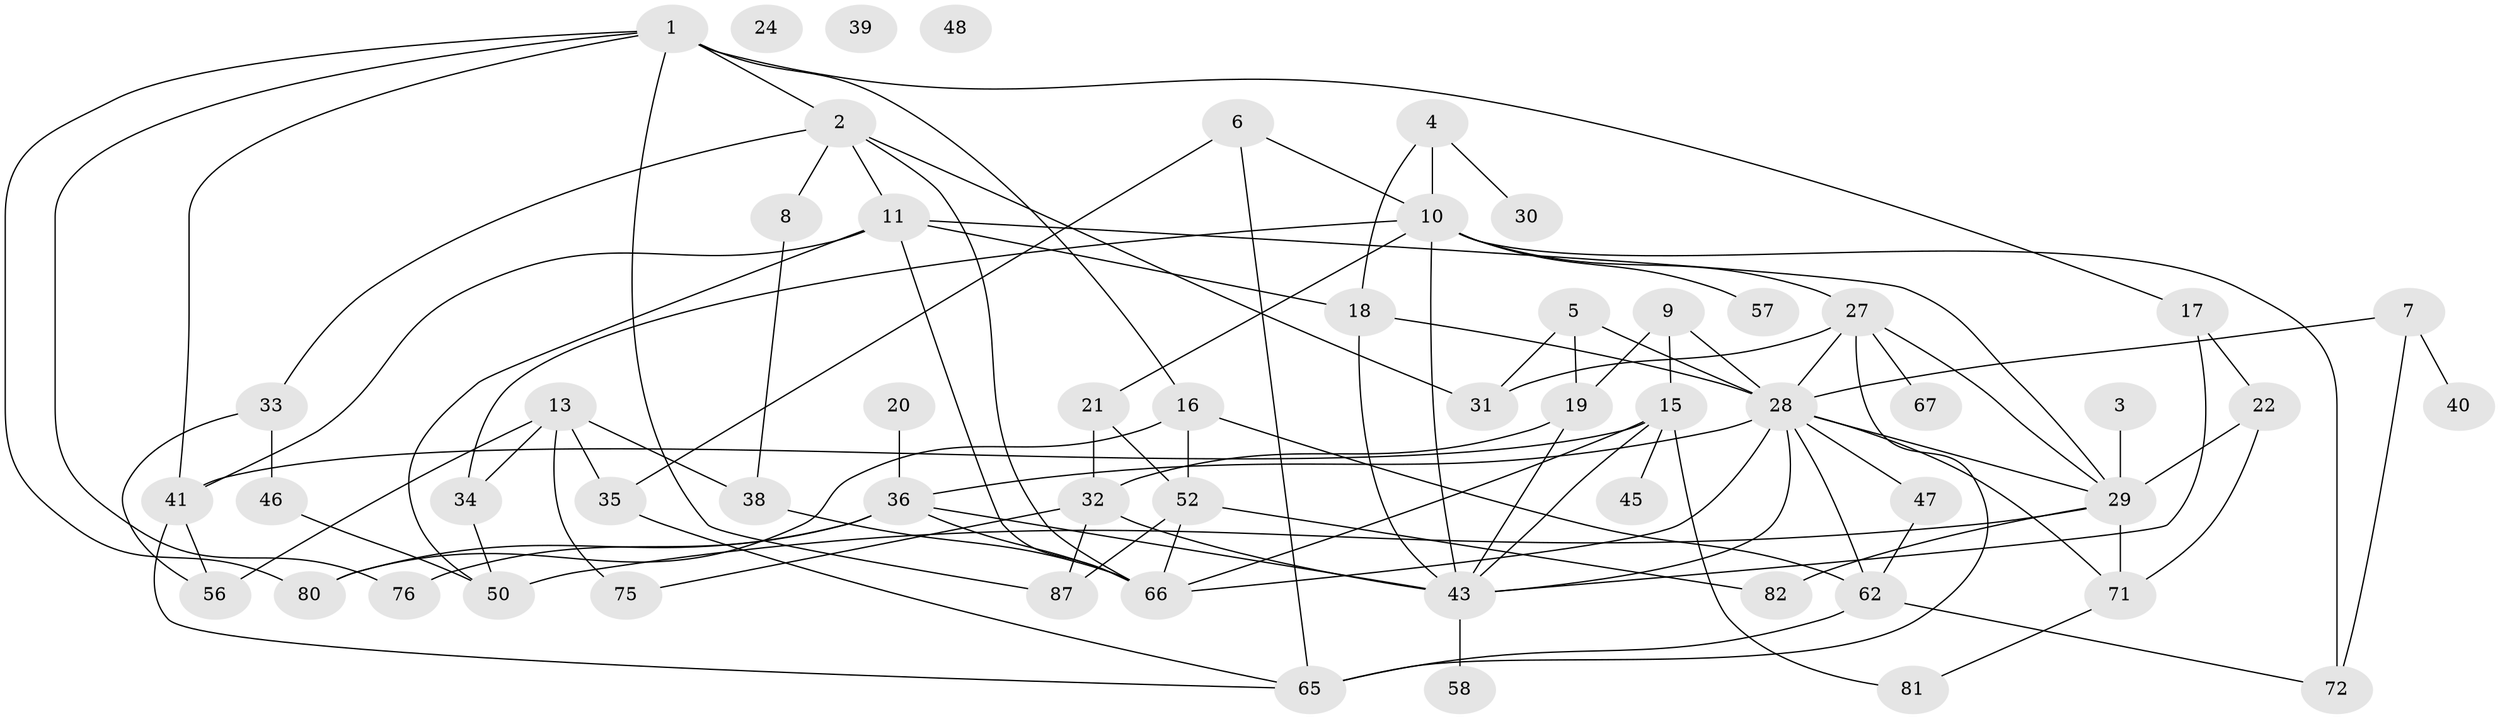 // original degree distribution, {5: 0.12087912087912088, 4: 0.15384615384615385, 1: 0.0989010989010989, 3: 0.27472527472527475, 2: 0.26373626373626374, 0: 0.03296703296703297, 7: 0.03296703296703297, 6: 0.02197802197802198}
// Generated by graph-tools (version 1.1) at 2025/41/03/06/25 10:41:22]
// undirected, 57 vertices, 102 edges
graph export_dot {
graph [start="1"]
  node [color=gray90,style=filled];
  1 [super="+79"];
  2 [super="+88"];
  3 [super="+12"];
  4;
  5 [super="+25"];
  6 [super="+91"];
  7 [super="+37"];
  8;
  9 [super="+23"];
  10 [super="+14"];
  11 [super="+63"];
  13;
  15 [super="+26"];
  16 [super="+44"];
  17 [super="+61"];
  18 [super="+51"];
  19 [super="+49"];
  20;
  21;
  22;
  24;
  27 [super="+83"];
  28 [super="+53"];
  29 [super="+54"];
  30 [super="+68"];
  31 [super="+84"];
  32 [super="+70"];
  33 [super="+42"];
  34 [super="+64"];
  35;
  36 [super="+85"];
  38;
  39;
  40;
  41 [super="+77"];
  43 [super="+60"];
  45 [super="+59"];
  46 [super="+69"];
  47;
  48;
  50;
  52 [super="+55"];
  56 [super="+73"];
  57;
  58;
  62 [super="+86"];
  65;
  66 [super="+78"];
  67 [super="+74"];
  71 [super="+90"];
  72;
  75;
  76;
  80;
  81;
  82;
  87 [super="+89"];
  1 -- 16 [weight=2];
  1 -- 17;
  1 -- 76;
  1 -- 80;
  1 -- 2;
  1 -- 87;
  1 -- 41;
  2 -- 33;
  2 -- 66;
  2 -- 8;
  2 -- 31;
  2 -- 11;
  3 -- 29;
  4 -- 10;
  4 -- 18;
  4 -- 30;
  5 -- 31;
  5 -- 19;
  5 -- 28;
  6 -- 65;
  6 -- 10;
  6 -- 35;
  7 -- 40;
  7 -- 72;
  7 -- 28;
  8 -- 38;
  9 -- 28;
  9 -- 19;
  9 -- 15;
  10 -- 21;
  10 -- 27;
  10 -- 34;
  10 -- 72;
  10 -- 57;
  10 -- 43;
  11 -- 18;
  11 -- 29;
  11 -- 50;
  11 -- 66;
  11 -- 41;
  13 -- 34;
  13 -- 35;
  13 -- 38;
  13 -- 56;
  13 -- 75;
  15 -- 41;
  15 -- 66;
  15 -- 45;
  15 -- 81;
  15 -- 43;
  16 -- 62;
  16 -- 80;
  16 -- 52;
  17 -- 22;
  17 -- 43;
  18 -- 43;
  18 -- 28;
  19 -- 43;
  19 -- 32;
  20 -- 36;
  21 -- 52;
  21 -- 32;
  22 -- 29;
  22 -- 71;
  27 -- 29 [weight=2];
  27 -- 65;
  27 -- 28;
  27 -- 67;
  27 -- 31;
  28 -- 47;
  28 -- 62;
  28 -- 66;
  28 -- 36;
  28 -- 71;
  28 -- 29;
  28 -- 43;
  29 -- 50;
  29 -- 82;
  29 -- 71;
  32 -- 75;
  32 -- 87;
  32 -- 43;
  33 -- 56;
  33 -- 46;
  34 -- 50;
  35 -- 65;
  36 -- 66;
  36 -- 76;
  36 -- 80;
  36 -- 43;
  38 -- 66;
  41 -- 56;
  41 -- 65;
  43 -- 58;
  46 -- 50;
  47 -- 62;
  52 -- 66;
  52 -- 82;
  52 -- 87;
  62 -- 65;
  62 -- 72;
  71 -- 81;
}

